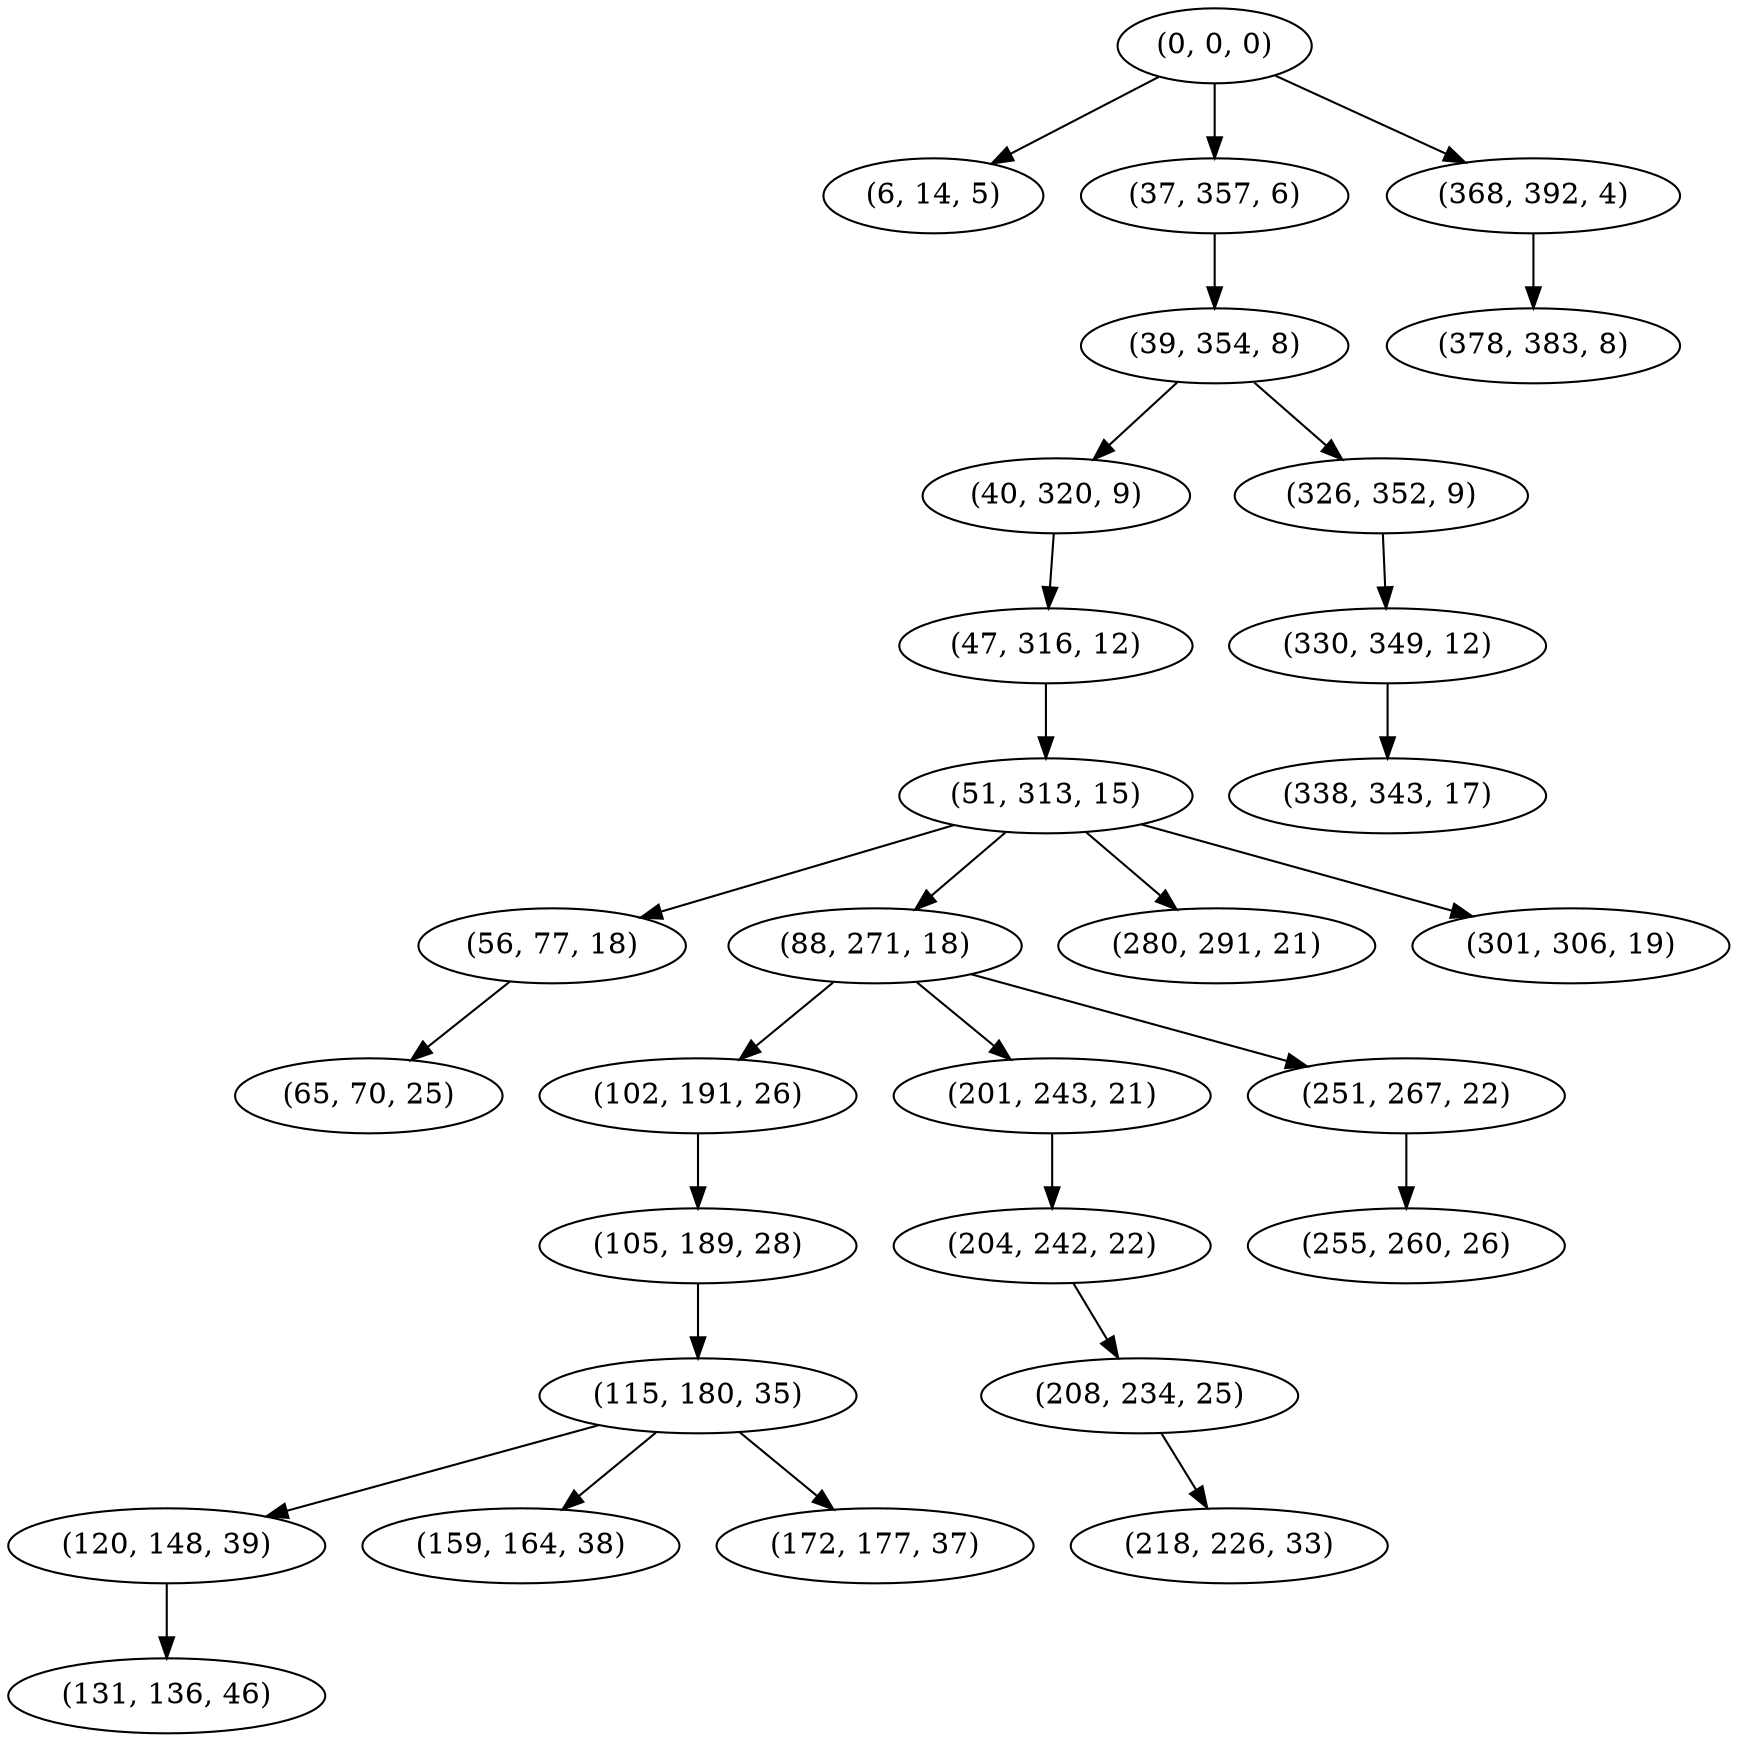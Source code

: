 digraph tree {
    "(0, 0, 0)";
    "(6, 14, 5)";
    "(37, 357, 6)";
    "(39, 354, 8)";
    "(40, 320, 9)";
    "(47, 316, 12)";
    "(51, 313, 15)";
    "(56, 77, 18)";
    "(65, 70, 25)";
    "(88, 271, 18)";
    "(102, 191, 26)";
    "(105, 189, 28)";
    "(115, 180, 35)";
    "(120, 148, 39)";
    "(131, 136, 46)";
    "(159, 164, 38)";
    "(172, 177, 37)";
    "(201, 243, 21)";
    "(204, 242, 22)";
    "(208, 234, 25)";
    "(218, 226, 33)";
    "(251, 267, 22)";
    "(255, 260, 26)";
    "(280, 291, 21)";
    "(301, 306, 19)";
    "(326, 352, 9)";
    "(330, 349, 12)";
    "(338, 343, 17)";
    "(368, 392, 4)";
    "(378, 383, 8)";
    "(0, 0, 0)" -> "(6, 14, 5)";
    "(0, 0, 0)" -> "(37, 357, 6)";
    "(0, 0, 0)" -> "(368, 392, 4)";
    "(37, 357, 6)" -> "(39, 354, 8)";
    "(39, 354, 8)" -> "(40, 320, 9)";
    "(39, 354, 8)" -> "(326, 352, 9)";
    "(40, 320, 9)" -> "(47, 316, 12)";
    "(47, 316, 12)" -> "(51, 313, 15)";
    "(51, 313, 15)" -> "(56, 77, 18)";
    "(51, 313, 15)" -> "(88, 271, 18)";
    "(51, 313, 15)" -> "(280, 291, 21)";
    "(51, 313, 15)" -> "(301, 306, 19)";
    "(56, 77, 18)" -> "(65, 70, 25)";
    "(88, 271, 18)" -> "(102, 191, 26)";
    "(88, 271, 18)" -> "(201, 243, 21)";
    "(88, 271, 18)" -> "(251, 267, 22)";
    "(102, 191, 26)" -> "(105, 189, 28)";
    "(105, 189, 28)" -> "(115, 180, 35)";
    "(115, 180, 35)" -> "(120, 148, 39)";
    "(115, 180, 35)" -> "(159, 164, 38)";
    "(115, 180, 35)" -> "(172, 177, 37)";
    "(120, 148, 39)" -> "(131, 136, 46)";
    "(201, 243, 21)" -> "(204, 242, 22)";
    "(204, 242, 22)" -> "(208, 234, 25)";
    "(208, 234, 25)" -> "(218, 226, 33)";
    "(251, 267, 22)" -> "(255, 260, 26)";
    "(326, 352, 9)" -> "(330, 349, 12)";
    "(330, 349, 12)" -> "(338, 343, 17)";
    "(368, 392, 4)" -> "(378, 383, 8)";
}
